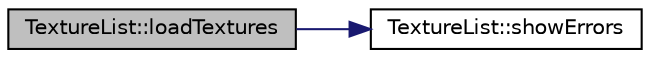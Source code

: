 digraph "TextureList::loadTextures"
{
  edge [fontname="Helvetica",fontsize="10",labelfontname="Helvetica",labelfontsize="10"];
  node [fontname="Helvetica",fontsize="10",shape=record];
  rankdir="LR";
  Node1 [label="TextureList::loadTextures",height=0.2,width=0.4,color="black", fillcolor="grey75", style="filled" fontcolor="black"];
  Node1 -> Node2 [color="midnightblue",fontsize="10",style="solid"];
  Node2 [label="TextureList::showErrors",height=0.2,width=0.4,color="black", fillcolor="white", style="filled",URL="$class_texture_list.html#ade252d75b421d1b1a7ada32240e5c131"];
}
